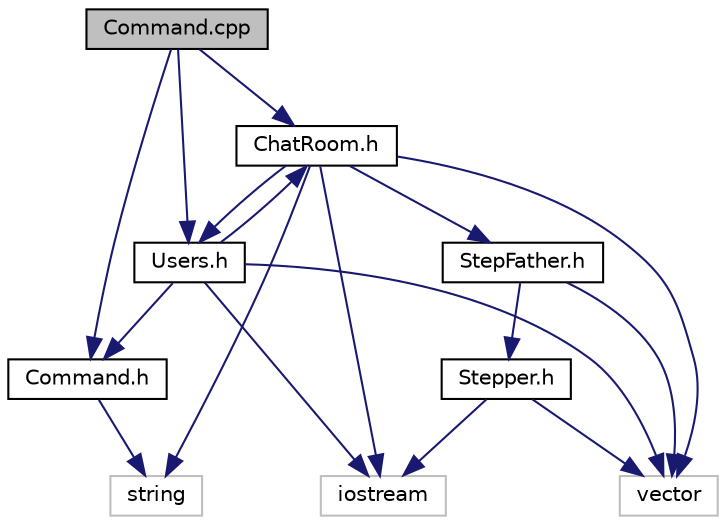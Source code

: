 digraph "Command.cpp"
{
 // LATEX_PDF_SIZE
  edge [fontname="Helvetica",fontsize="10",labelfontname="Helvetica",labelfontsize="10"];
  node [fontname="Helvetica",fontsize="10",shape=record];
  Node1 [label="Command.cpp",height=0.2,width=0.4,color="black", fillcolor="grey75", style="filled", fontcolor="black",tooltip=" "];
  Node1 -> Node2 [color="midnightblue",fontsize="10",style="solid",fontname="Helvetica"];
  Node2 [label="Command.h",height=0.2,width=0.4,color="black", fillcolor="white", style="filled",URL="$Command_8h.html",tooltip="Command pattern implementation for chat room operations."];
  Node2 -> Node3 [color="midnightblue",fontsize="10",style="solid",fontname="Helvetica"];
  Node3 [label="string",height=0.2,width=0.4,color="grey75", fillcolor="white", style="filled",tooltip=" "];
  Node1 -> Node4 [color="midnightblue",fontsize="10",style="solid",fontname="Helvetica"];
  Node4 [label="ChatRoom.h",height=0.2,width=0.4,color="black", fillcolor="white", style="filled",URL="$ChatRoom_8h.html",tooltip="This file contains the declaration of the ChatRoom class and its derived classes CtrlCat and Dogorith..."];
  Node4 -> Node5 [color="midnightblue",fontsize="10",style="solid",fontname="Helvetica"];
  Node5 [label="Users.h",height=0.2,width=0.4,color="black", fillcolor="white", style="filled",URL="$Users_8h.html",tooltip="User classes implementing different user types for the chat system."];
  Node5 -> Node6 [color="midnightblue",fontsize="10",style="solid",fontname="Helvetica"];
  Node6 [label="iostream",height=0.2,width=0.4,color="grey75", fillcolor="white", style="filled",tooltip=" "];
  Node5 -> Node7 [color="midnightblue",fontsize="10",style="solid",fontname="Helvetica"];
  Node7 [label="vector",height=0.2,width=0.4,color="grey75", fillcolor="white", style="filled",tooltip=" "];
  Node5 -> Node4 [color="midnightblue",fontsize="10",style="solid",fontname="Helvetica"];
  Node5 -> Node2 [color="midnightblue",fontsize="10",style="solid",fontname="Helvetica"];
  Node4 -> Node8 [color="midnightblue",fontsize="10",style="solid",fontname="Helvetica"];
  Node8 [label="StepFather.h",height=0.2,width=0.4,color="black", fillcolor="white", style="filled",URL="$StepFather_8h.html",tooltip="Abstract container classes with iterator support."];
  Node8 -> Node9 [color="midnightblue",fontsize="10",style="solid",fontname="Helvetica"];
  Node9 [label="Stepper.h",height=0.2,width=0.4,color="black", fillcolor="white", style="filled",URL="$Stepper_8h.html",tooltip="Iterator pattern implementation for traversing collections."];
  Node9 -> Node7 [color="midnightblue",fontsize="10",style="solid",fontname="Helvetica"];
  Node9 -> Node6 [color="midnightblue",fontsize="10",style="solid",fontname="Helvetica"];
  Node8 -> Node7 [color="midnightblue",fontsize="10",style="solid",fontname="Helvetica"];
  Node4 -> Node6 [color="midnightblue",fontsize="10",style="solid",fontname="Helvetica"];
  Node4 -> Node3 [color="midnightblue",fontsize="10",style="solid",fontname="Helvetica"];
  Node4 -> Node7 [color="midnightblue",fontsize="10",style="solid",fontname="Helvetica"];
  Node1 -> Node5 [color="midnightblue",fontsize="10",style="solid",fontname="Helvetica"];
}
